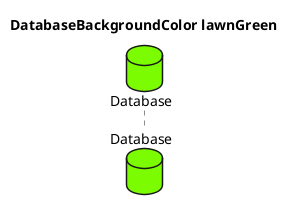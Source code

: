 @startuml
'!include ../../../plantuml-styles/plantuml-ae-skinparam-ex.iuml

skinparam DatabaseBackgroundColor lawnGreen

title DatabaseBackgroundColor lawnGreen

database Database 
@enduml